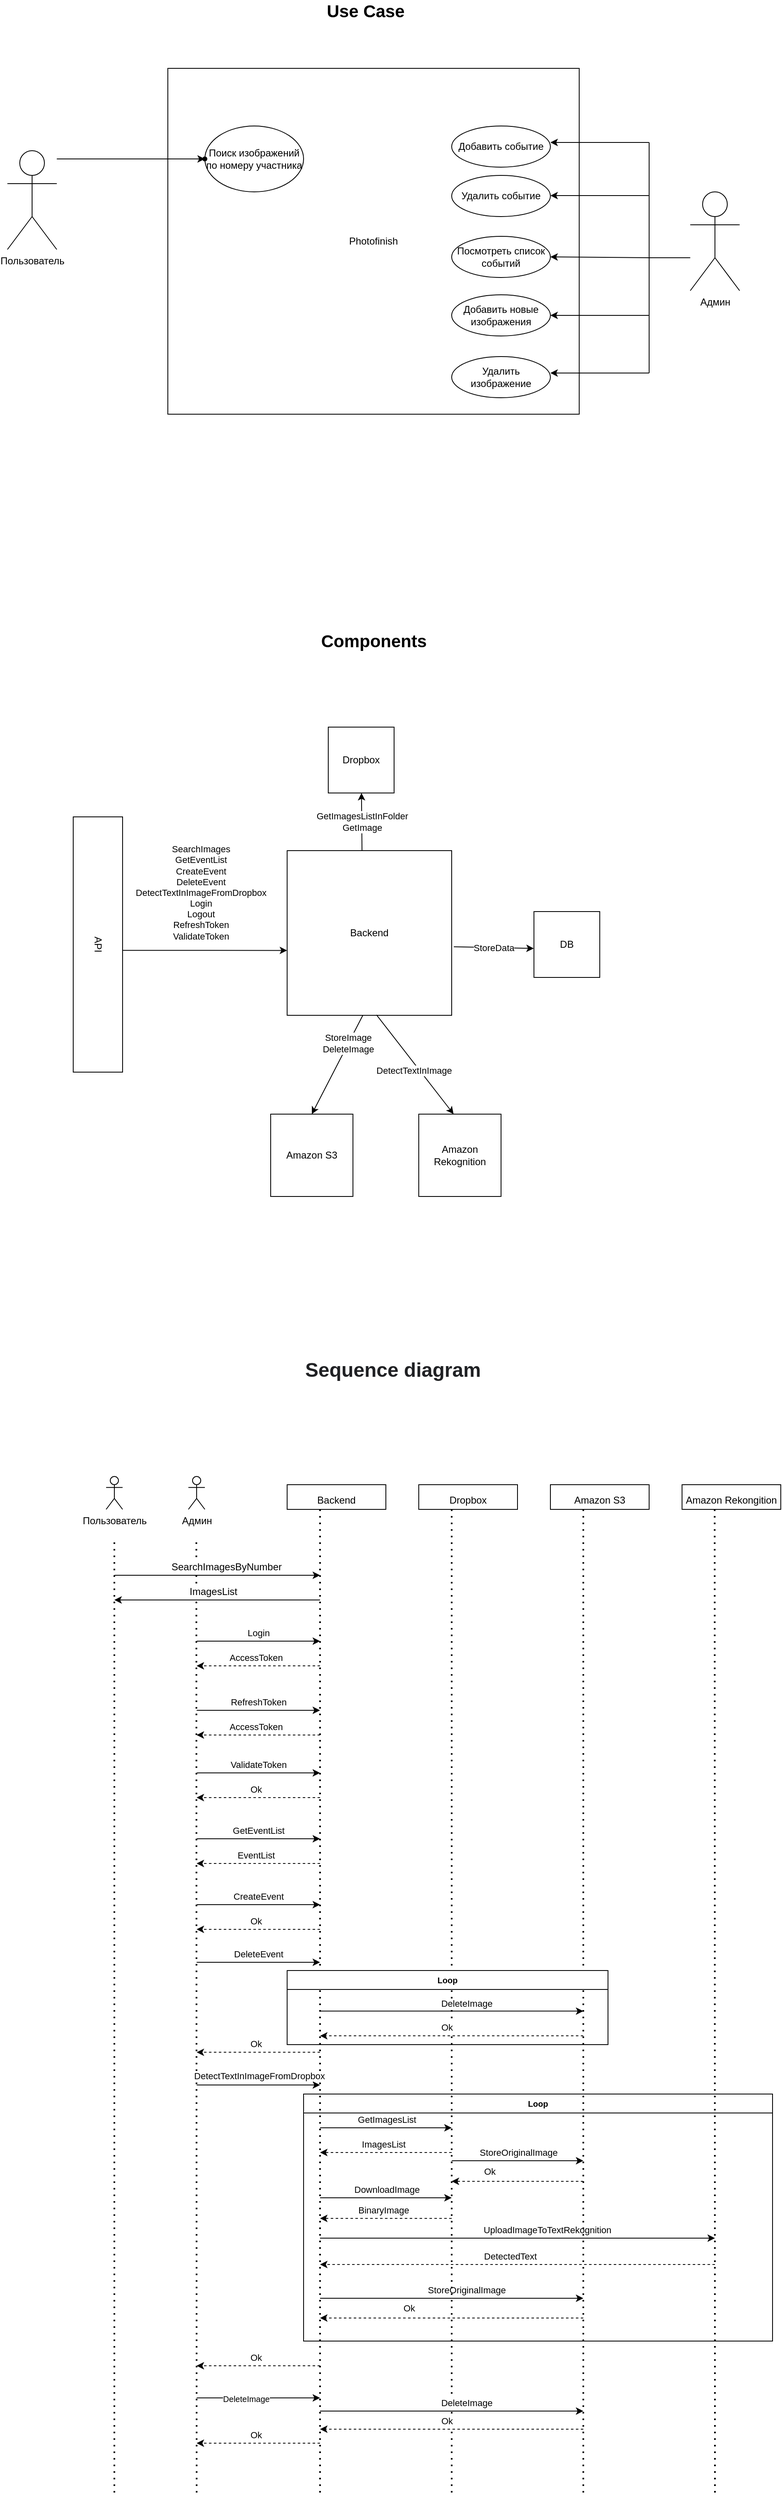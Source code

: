 <mxfile version="16.1.2" type="device"><diagram name="Page-1" id="5f0bae14-7c28-e335-631c-24af17079c00"><mxGraphModel dx="1034" dy="2589" grid="1" gridSize="10" guides="1" tooltips="1" connect="1" arrows="1" fold="1" page="1" pageScale="1" pageWidth="1100" pageHeight="850" background="none" math="0" shadow="0"><root><mxCell id="0"/><mxCell id="1" parent="0"/><mxCell id="KHSBh1Rl4J1Bx3F54_zk-121" value="Loop" style="swimlane;fontSize=10;fontStyle=1" vertex="1" parent="1"><mxGeometry x="500" y="1710" width="570" height="300" as="geometry"/></mxCell><mxCell id="KHSBh1Rl4J1Bx3F54_zk-123" value="" style="endArrow=classic;html=1;rounded=0;fontSize=11;startArrow=none;" edge="1" parent="KHSBh1Rl4J1Bx3F54_zk-121"><mxGeometry width="50" height="50" relative="1" as="geometry"><mxPoint x="20" y="248" as="sourcePoint"/><mxPoint x="340" y="248" as="targetPoint"/></mxGeometry></mxCell><mxCell id="KHSBh1Rl4J1Bx3F54_zk-124" value="StoreOriginalImage" style="edgeLabel;html=1;align=center;verticalAlign=middle;resizable=0;points=[];fontSize=11;" vertex="1" connectable="0" parent="KHSBh1Rl4J1Bx3F54_zk-123"><mxGeometry x="0.22" y="-1" relative="1" as="geometry"><mxPoint x="-17" y="-11" as="offset"/></mxGeometry></mxCell><mxCell id="KHSBh1Rl4J1Bx3F54_zk-133" value="" style="endArrow=classic;html=1;rounded=0;fontSize=11;startArrow=none;" edge="1" parent="KHSBh1Rl4J1Bx3F54_zk-121"><mxGeometry width="50" height="50" relative="1" as="geometry"><mxPoint x="180" y="81" as="sourcePoint"/><mxPoint x="340" y="81" as="targetPoint"/></mxGeometry></mxCell><mxCell id="KHSBh1Rl4J1Bx3F54_zk-134" value="StoreOriginalImage" style="edgeLabel;html=1;align=center;verticalAlign=middle;resizable=0;points=[];fontSize=11;" vertex="1" connectable="0" parent="KHSBh1Rl4J1Bx3F54_zk-133"><mxGeometry x="0.22" y="-1" relative="1" as="geometry"><mxPoint x="-17" y="-11" as="offset"/></mxGeometry></mxCell><mxCell id="KHSBh1Rl4J1Bx3F54_zk-135" value="" style="endArrow=classic;html=1;rounded=0;fontSize=11;startArrow=none;dashed=1;" edge="1" parent="KHSBh1Rl4J1Bx3F54_zk-121"><mxGeometry width="50" height="50" relative="1" as="geometry"><mxPoint x="340" y="106" as="sourcePoint"/><mxPoint x="180" y="106" as="targetPoint"/></mxGeometry></mxCell><mxCell id="KHSBh1Rl4J1Bx3F54_zk-136" value="Ok" style="edgeLabel;html=1;align=center;verticalAlign=middle;resizable=0;points=[];fontSize=11;" vertex="1" connectable="0" parent="KHSBh1Rl4J1Bx3F54_zk-135"><mxGeometry x="0.22" y="-1" relative="1" as="geometry"><mxPoint x="-17" y="-11" as="offset"/></mxGeometry></mxCell><mxCell id="KHSBh1Rl4J1Bx3F54_zk-94" value="" style="endArrow=classic;html=1;rounded=0;fontSize=11;" edge="1" parent="KHSBh1Rl4J1Bx3F54_zk-121"><mxGeometry width="50" height="50" relative="1" as="geometry"><mxPoint x="20" y="126" as="sourcePoint"/><mxPoint x="180" y="126" as="targetPoint"/></mxGeometry></mxCell><mxCell id="KHSBh1Rl4J1Bx3F54_zk-95" value="DownloadImage" style="edgeLabel;html=1;align=center;verticalAlign=middle;resizable=0;points=[];fontSize=11;" vertex="1" connectable="0" parent="KHSBh1Rl4J1Bx3F54_zk-94"><mxGeometry x="0.22" y="-1" relative="1" as="geometry"><mxPoint x="-17" y="-11" as="offset"/></mxGeometry></mxCell><mxCell id="KHSBh1Rl4J1Bx3F54_zk-96" value="BinaryImage" style="endArrow=classic;html=1;rounded=0;fontSize=11;dashed=1;" edge="1" parent="KHSBh1Rl4J1Bx3F54_zk-121"><mxGeometry x="0.04" y="-10" width="50" height="50" relative="1" as="geometry"><mxPoint x="180" y="151" as="sourcePoint"/><mxPoint x="20" y="151" as="targetPoint"/><Array as="points"><mxPoint x="120" y="151"/><mxPoint x="60" y="151"/></Array><mxPoint as="offset"/></mxGeometry></mxCell><mxCell id="KHSBh1Rl4J1Bx3F54_zk-109" value="DetectedText" style="endArrow=classic;html=1;rounded=0;fontSize=11;dashed=1;" edge="1" parent="KHSBh1Rl4J1Bx3F54_zk-121"><mxGeometry x="0.04" y="-10" width="50" height="50" relative="1" as="geometry"><mxPoint x="500" y="207" as="sourcePoint"/><mxPoint x="20" y="207" as="targetPoint"/><Array as="points"><mxPoint x="120" y="207"/><mxPoint x="60" y="207"/></Array><mxPoint as="offset"/></mxGeometry></mxCell><mxCell id="KHSBh1Rl4J1Bx3F54_zk-107" value="" style="endArrow=classic;html=1;rounded=0;fontSize=11;startArrow=none;" edge="1" parent="KHSBh1Rl4J1Bx3F54_zk-121"><mxGeometry width="50" height="50" relative="1" as="geometry"><mxPoint x="20" y="175" as="sourcePoint"/><mxPoint x="500" y="175" as="targetPoint"/></mxGeometry></mxCell><mxCell id="KHSBh1Rl4J1Bx3F54_zk-108" value="UploadImageToTextRekognition" style="edgeLabel;html=1;align=center;verticalAlign=middle;resizable=0;points=[];fontSize=11;" vertex="1" connectable="0" parent="KHSBh1Rl4J1Bx3F54_zk-107"><mxGeometry x="0.22" y="-1" relative="1" as="geometry"><mxPoint x="-17" y="-11" as="offset"/></mxGeometry></mxCell><mxCell id="KHSBh1Rl4J1Bx3F54_zk-1" value="Backend" style="whiteSpace=wrap;html=1;aspect=fixed;" vertex="1" parent="1"><mxGeometry x="480" y="200" width="200" height="200" as="geometry"/></mxCell><mxCell id="KHSBh1Rl4J1Bx3F54_zk-2" value="API" style="rounded=0;whiteSpace=wrap;html=1;rotation=90;" vertex="1" parent="1"><mxGeometry x="95" y="284" width="310" height="60" as="geometry"/></mxCell><mxCell id="KHSBh1Rl4J1Bx3F54_zk-3" value="DB" style="whiteSpace=wrap;html=1;aspect=fixed;" vertex="1" parent="1"><mxGeometry x="780" y="274" width="80" height="80" as="geometry"/></mxCell><mxCell id="KHSBh1Rl4J1Bx3F54_zk-4" value="Dropbox" style="whiteSpace=wrap;html=1;aspect=fixed;" vertex="1" parent="1"><mxGeometry x="530" y="50" width="80" height="80" as="geometry"/></mxCell><mxCell id="KHSBh1Rl4J1Bx3F54_zk-6" value="Amazon S3" style="whiteSpace=wrap;html=1;aspect=fixed;" vertex="1" parent="1"><mxGeometry x="460" y="520" width="100" height="100" as="geometry"/></mxCell><mxCell id="KHSBh1Rl4J1Bx3F54_zk-7" value="Photofinish&lt;br&gt;" style="rounded=0;whiteSpace=wrap;html=1;" vertex="1" parent="1"><mxGeometry x="335" y="-750" width="500" height="420" as="geometry"/></mxCell><mxCell id="KHSBh1Rl4J1Bx3F54_zk-8" value="Админ" style="shape=umlActor;verticalLabelPosition=bottom;verticalAlign=top;html=1;outlineConnect=0;" vertex="1" parent="1"><mxGeometry x="970" y="-600" width="60" height="120" as="geometry"/></mxCell><mxCell id="KHSBh1Rl4J1Bx3F54_zk-17" value="" style="edgeStyle=orthogonalEdgeStyle;rounded=0;orthogonalLoop=1;jettySize=auto;html=1;" edge="1" parent="1" source="KHSBh1Rl4J1Bx3F54_zk-12" target="KHSBh1Rl4J1Bx3F54_zk-16"><mxGeometry relative="1" as="geometry"><Array as="points"><mxPoint x="240" y="-640"/><mxPoint x="240" y="-640"/></Array></mxGeometry></mxCell><mxCell id="KHSBh1Rl4J1Bx3F54_zk-12" value="Пользователь" style="shape=umlActor;verticalLabelPosition=bottom;verticalAlign=top;html=1;outlineConnect=0;" vertex="1" parent="1"><mxGeometry x="140" y="-650" width="60" height="120" as="geometry"/></mxCell><mxCell id="KHSBh1Rl4J1Bx3F54_zk-13" value="Поиск изображений по номеру участника" style="ellipse;whiteSpace=wrap;html=1;" vertex="1" parent="1"><mxGeometry x="380" y="-680" width="120" height="80" as="geometry"/></mxCell><mxCell id="KHSBh1Rl4J1Bx3F54_zk-16" value="" style="shape=waypoint;sketch=0;size=6;pointerEvents=1;points=[];fillColor=default;resizable=0;rotatable=0;perimeter=centerPerimeter;snapToPoint=1;verticalAlign=top;" vertex="1" parent="1"><mxGeometry x="360" y="-660" width="40" height="40" as="geometry"/></mxCell><mxCell id="KHSBh1Rl4J1Bx3F54_zk-19" value="Добавить событие" style="ellipse;whiteSpace=wrap;html=1;" vertex="1" parent="1"><mxGeometry x="680" y="-680" width="120" height="50" as="geometry"/></mxCell><mxCell id="KHSBh1Rl4J1Bx3F54_zk-20" value="Удалить событие" style="ellipse;whiteSpace=wrap;html=1;" vertex="1" parent="1"><mxGeometry x="680" y="-620" width="120" height="50" as="geometry"/></mxCell><mxCell id="KHSBh1Rl4J1Bx3F54_zk-21" value="Посмотреть список событий" style="ellipse;whiteSpace=wrap;html=1;" vertex="1" parent="1"><mxGeometry x="680" y="-546" width="120" height="50" as="geometry"/></mxCell><mxCell id="KHSBh1Rl4J1Bx3F54_zk-22" value="Добавить новые изображения" style="ellipse;whiteSpace=wrap;html=1;" vertex="1" parent="1"><mxGeometry x="680" y="-475" width="120" height="50" as="geometry"/></mxCell><mxCell id="KHSBh1Rl4J1Bx3F54_zk-23" value="Удалить изображение" style="ellipse;whiteSpace=wrap;html=1;" vertex="1" parent="1"><mxGeometry x="680" y="-400" width="120" height="50" as="geometry"/></mxCell><mxCell id="KHSBh1Rl4J1Bx3F54_zk-25" value="" style="endArrow=classic;html=1;rounded=0;entryX=1;entryY=0.5;entryDx=0;entryDy=0;" edge="1" parent="1" target="KHSBh1Rl4J1Bx3F54_zk-22"><mxGeometry width="50" height="50" relative="1" as="geometry"><mxPoint x="920" y="-450" as="sourcePoint"/><mxPoint x="810" y="-440" as="targetPoint"/></mxGeometry></mxCell><mxCell id="KHSBh1Rl4J1Bx3F54_zk-26" value="" style="endArrow=classic;html=1;rounded=0;entryX=1;entryY=0.5;entryDx=0;entryDy=0;" edge="1" parent="1"><mxGeometry width="50" height="50" relative="1" as="geometry"><mxPoint x="920" y="-380" as="sourcePoint"/><mxPoint x="800" y="-380" as="targetPoint"/></mxGeometry></mxCell><mxCell id="KHSBh1Rl4J1Bx3F54_zk-27" value="" style="endArrow=classic;html=1;rounded=0;entryX=1;entryY=0.5;entryDx=0;entryDy=0;" edge="1" parent="1" target="KHSBh1Rl4J1Bx3F54_zk-21"><mxGeometry width="50" height="50" relative="1" as="geometry"><mxPoint x="920" y="-520" as="sourcePoint"/><mxPoint x="800" y="-525.48" as="targetPoint"/></mxGeometry></mxCell><mxCell id="KHSBh1Rl4J1Bx3F54_zk-28" value="" style="endArrow=classic;html=1;rounded=0;entryX=1;entryY=0.5;entryDx=0;entryDy=0;" edge="1" parent="1"><mxGeometry width="50" height="50" relative="1" as="geometry"><mxPoint x="920" y="-595.48" as="sourcePoint"/><mxPoint x="800" y="-595.48" as="targetPoint"/></mxGeometry></mxCell><mxCell id="KHSBh1Rl4J1Bx3F54_zk-29" value="" style="endArrow=classic;html=1;rounded=0;entryX=1;entryY=0.5;entryDx=0;entryDy=0;" edge="1" parent="1"><mxGeometry width="50" height="50" relative="1" as="geometry"><mxPoint x="920" y="-660" as="sourcePoint"/><mxPoint x="800" y="-660" as="targetPoint"/></mxGeometry></mxCell><mxCell id="KHSBh1Rl4J1Bx3F54_zk-30" value="" style="endArrow=none;html=1;rounded=0;" edge="1" parent="1"><mxGeometry width="50" height="50" relative="1" as="geometry"><mxPoint x="920" y="-380" as="sourcePoint"/><mxPoint x="920" y="-660" as="targetPoint"/></mxGeometry></mxCell><mxCell id="KHSBh1Rl4J1Bx3F54_zk-31" value="" style="endArrow=none;html=1;rounded=0;" edge="1" parent="1"><mxGeometry width="50" height="50" relative="1" as="geometry"><mxPoint x="970" y="-520" as="sourcePoint"/><mxPoint x="920" y="-520" as="targetPoint"/><Array as="points"><mxPoint x="950" y="-520"/></Array></mxGeometry></mxCell><mxCell id="KHSBh1Rl4J1Bx3F54_zk-33" value="SearchImages&lt;br&gt;GetEventList&lt;br&gt;CreateEvent&lt;br&gt;DeleteEvent&lt;br&gt;DetectTextInImageFromDropbox&lt;br&gt;Login&lt;br&gt;Logout&lt;br&gt;RefreshToken&lt;br&gt;ValidateToken" style="endArrow=classic;html=1;rounded=0;entryX=0;entryY=0.606;entryDx=0;entryDy=0;entryPerimeter=0;exitX=0.523;exitY=-0.004;exitDx=0;exitDy=0;exitPerimeter=0;" edge="1" parent="1" source="KHSBh1Rl4J1Bx3F54_zk-2" target="KHSBh1Rl4J1Bx3F54_zk-1"><mxGeometry x="-0.056" y="70" width="50" height="50" relative="1" as="geometry"><mxPoint x="310" y="320" as="sourcePoint"/><mxPoint x="650" y="420" as="targetPoint"/><mxPoint as="offset"/></mxGeometry></mxCell><mxCell id="KHSBh1Rl4J1Bx3F54_zk-34" value="GetImagesListInFolder&lt;br&gt;GetImage" style="endArrow=classic;html=1;rounded=0;exitX=0.455;exitY=0.001;exitDx=0;exitDy=0;exitPerimeter=0;" edge="1" parent="1" source="KHSBh1Rl4J1Bx3F54_zk-1" target="KHSBh1Rl4J1Bx3F54_zk-4"><mxGeometry width="50" height="50" relative="1" as="geometry"><mxPoint x="600" y="110" as="sourcePoint"/><mxPoint x="650" y="60" as="targetPoint"/></mxGeometry></mxCell><mxCell id="KHSBh1Rl4J1Bx3F54_zk-35" value="" style="endArrow=classic;html=1;rounded=0;exitX=0.46;exitY=1;exitDx=0;exitDy=0;exitPerimeter=0;entryX=0.5;entryY=0;entryDx=0;entryDy=0;" edge="1" parent="1" source="KHSBh1Rl4J1Bx3F54_zk-1" target="KHSBh1Rl4J1Bx3F54_zk-6"><mxGeometry width="50" height="50" relative="1" as="geometry"><mxPoint x="600" y="570" as="sourcePoint"/><mxPoint x="650" y="520" as="targetPoint"/></mxGeometry></mxCell><mxCell id="KHSBh1Rl4J1Bx3F54_zk-36" value="StoreImage&lt;br&gt;DeleteImage" style="edgeLabel;html=1;align=center;verticalAlign=middle;resizable=0;points=[];" vertex="1" connectable="0" parent="KHSBh1Rl4J1Bx3F54_zk-35"><mxGeometry x="-0.43" y="-2" relative="1" as="geometry"><mxPoint x="1" as="offset"/></mxGeometry></mxCell><mxCell id="KHSBh1Rl4J1Bx3F54_zk-37" value="StoreData" style="endArrow=classic;html=1;rounded=0;entryX=-0.003;entryY=0.56;entryDx=0;entryDy=0;entryPerimeter=0;exitX=1.013;exitY=0.584;exitDx=0;exitDy=0;exitPerimeter=0;" edge="1" parent="1" source="KHSBh1Rl4J1Bx3F54_zk-1" target="KHSBh1Rl4J1Bx3F54_zk-3"><mxGeometry width="50" height="50" relative="1" as="geometry"><mxPoint x="740" y="320" as="sourcePoint"/><mxPoint x="880" y="314" as="targetPoint"/></mxGeometry></mxCell><mxCell id="KHSBh1Rl4J1Bx3F54_zk-38" value="&lt;font size=&quot;1&quot;&gt;&lt;b style=&quot;font-size: 21px&quot;&gt;Use Case&lt;/b&gt;&lt;/font&gt;" style="text;html=1;align=center;verticalAlign=middle;resizable=0;points=[];autosize=1;strokeColor=none;fillColor=none;" vertex="1" parent="1"><mxGeometry x="520" y="-830" width="110" height="20" as="geometry"/></mxCell><mxCell id="KHSBh1Rl4J1Bx3F54_zk-39" value="&lt;b&gt;Components&lt;/b&gt;" style="text;html=1;align=center;verticalAlign=middle;resizable=0;points=[];autosize=1;strokeColor=none;fillColor=none;fontSize=21;" vertex="1" parent="1"><mxGeometry x="515" y="-70" width="140" height="30" as="geometry"/></mxCell><mxCell id="KHSBh1Rl4J1Bx3F54_zk-40" value="&lt;span style=&quot;color: rgb(32, 33, 36); font-size: 24px; font-style: normal; letter-spacing: normal; text-align: left; text-indent: 0px; text-transform: none; word-spacing: 0px; background-color: rgb(255, 255, 255); display: inline; float: none;&quot;&gt;Sequence diagram&lt;/span&gt;" style="text;whiteSpace=wrap;html=1;fontSize=21;fontStyle=1" vertex="1" parent="1"><mxGeometry x="500" y="810" width="230" height="40" as="geometry"/></mxCell><mxCell id="KHSBh1Rl4J1Bx3F54_zk-41" value="Админ" style="shape=umlActor;verticalLabelPosition=bottom;verticalAlign=top;html=1;outlineConnect=0;" vertex="1" parent="1"><mxGeometry x="360" y="960" width="20" height="40" as="geometry"/></mxCell><mxCell id="KHSBh1Rl4J1Bx3F54_zk-45" value="Пользователь" style="shape=umlActor;verticalLabelPosition=bottom;verticalAlign=top;html=1;outlineConnect=0;" vertex="1" parent="1"><mxGeometry x="260" y="960" width="20" height="40" as="geometry"/></mxCell><mxCell id="KHSBh1Rl4J1Bx3F54_zk-48" value="" style="endArrow=none;dashed=1;html=1;dashPattern=1 3;strokeWidth=2;rounded=0;fontSize=21;" edge="1" parent="1"><mxGeometry width="50" height="50" relative="1" as="geometry"><mxPoint x="270" y="1040" as="sourcePoint"/><mxPoint x="270" y="2200" as="targetPoint"/></mxGeometry></mxCell><mxCell id="KHSBh1Rl4J1Bx3F54_zk-49" value="" style="endArrow=none;dashed=1;html=1;dashPattern=1 3;strokeWidth=2;rounded=0;fontSize=21;" edge="1" parent="1"><mxGeometry width="50" height="50" relative="1" as="geometry"><mxPoint x="369.66" y="1040" as="sourcePoint"/><mxPoint x="370" y="2200" as="targetPoint"/></mxGeometry></mxCell><mxCell id="KHSBh1Rl4J1Bx3F54_zk-51" value="&lt;font style=&quot;font-size: 12px ; line-height: 1&quot;&gt;Backend&lt;/font&gt;" style="rounded=0;whiteSpace=wrap;html=1;fontSize=21;verticalAlign=bottom;" vertex="1" parent="1"><mxGeometry x="480" y="970" width="120" height="30" as="geometry"/></mxCell><mxCell id="KHSBh1Rl4J1Bx3F54_zk-52" value="&lt;font style=&quot;font-size: 12px ; line-height: 1&quot;&gt;Dropbox&lt;/font&gt;" style="rounded=0;whiteSpace=wrap;html=1;fontSize=21;verticalAlign=bottom;" vertex="1" parent="1"><mxGeometry x="640" y="970" width="120" height="30" as="geometry"/></mxCell><mxCell id="KHSBh1Rl4J1Bx3F54_zk-53" value="&lt;font style=&quot;font-size: 12px ; line-height: 1&quot;&gt;Amazon S3&lt;/font&gt;" style="rounded=0;whiteSpace=wrap;html=1;fontSize=21;verticalAlign=bottom;" vertex="1" parent="1"><mxGeometry x="800" y="970" width="120" height="30" as="geometry"/></mxCell><mxCell id="KHSBh1Rl4J1Bx3F54_zk-54" value="" style="endArrow=none;dashed=1;html=1;dashPattern=1 3;strokeWidth=2;rounded=0;fontSize=21;" edge="1" parent="1"><mxGeometry width="50" height="50" relative="1" as="geometry"><mxPoint x="520.0" y="1000" as="sourcePoint"/><mxPoint x="520" y="2200" as="targetPoint"/></mxGeometry></mxCell><mxCell id="KHSBh1Rl4J1Bx3F54_zk-55" value="" style="endArrow=none;dashed=1;html=1;dashPattern=1 3;strokeWidth=2;rounded=0;fontSize=21;" edge="1" parent="1"><mxGeometry width="50" height="50" relative="1" as="geometry"><mxPoint x="680" y="1000" as="sourcePoint"/><mxPoint x="680" y="2200" as="targetPoint"/></mxGeometry></mxCell><mxCell id="KHSBh1Rl4J1Bx3F54_zk-56" value="" style="endArrow=none;dashed=1;html=1;dashPattern=1 3;strokeWidth=2;rounded=0;fontSize=21;" edge="1" parent="1"><mxGeometry width="50" height="50" relative="1" as="geometry"><mxPoint x="840" y="1000" as="sourcePoint"/><mxPoint x="840" y="2200" as="targetPoint"/></mxGeometry></mxCell><mxCell id="KHSBh1Rl4J1Bx3F54_zk-57" value="" style="endArrow=classic;html=1;rounded=0;fontSize=12;" edge="1" parent="1"><mxGeometry width="50" height="50" relative="1" as="geometry"><mxPoint x="270" y="1080" as="sourcePoint"/><mxPoint x="520" y="1080" as="targetPoint"/></mxGeometry></mxCell><mxCell id="KHSBh1Rl4J1Bx3F54_zk-58" value="SearchImagesByNumber" style="edgeLabel;html=1;align=center;verticalAlign=middle;resizable=0;points=[];fontSize=12;" vertex="1" connectable="0" parent="KHSBh1Rl4J1Bx3F54_zk-57"><mxGeometry x="0.22" y="-1" relative="1" as="geometry"><mxPoint x="-17" y="-11" as="offset"/></mxGeometry></mxCell><mxCell id="KHSBh1Rl4J1Bx3F54_zk-59" value="ImagesList" style="endArrow=classic;html=1;rounded=0;fontSize=12;" edge="1" parent="1"><mxGeometry x="0.04" y="-10" width="50" height="50" relative="1" as="geometry"><mxPoint x="520" y="1110" as="sourcePoint"/><mxPoint x="270" y="1110" as="targetPoint"/><Array as="points"><mxPoint x="400" y="1110"/></Array><mxPoint as="offset"/></mxGeometry></mxCell><mxCell id="KHSBh1Rl4J1Bx3F54_zk-63" value="" style="endArrow=classic;html=1;rounded=0;fontSize=11;" edge="1" parent="1"><mxGeometry width="50" height="50" relative="1" as="geometry"><mxPoint x="370" y="1160" as="sourcePoint"/><mxPoint x="520" y="1160" as="targetPoint"/></mxGeometry></mxCell><mxCell id="KHSBh1Rl4J1Bx3F54_zk-64" value="Login" style="edgeLabel;html=1;align=center;verticalAlign=middle;resizable=0;points=[];fontSize=11;" vertex="1" connectable="0" parent="KHSBh1Rl4J1Bx3F54_zk-63"><mxGeometry x="0.22" y="-1" relative="1" as="geometry"><mxPoint x="-17" y="-11" as="offset"/></mxGeometry></mxCell><mxCell id="KHSBh1Rl4J1Bx3F54_zk-65" value="AccessToken" style="endArrow=classic;html=1;rounded=0;fontSize=11;dashed=1;" edge="1" parent="1"><mxGeometry x="0.04" y="-10" width="50" height="50" relative="1" as="geometry"><mxPoint x="520" y="1190" as="sourcePoint"/><mxPoint x="370" y="1190" as="targetPoint"/><Array as="points"><mxPoint x="400" y="1190"/></Array><mxPoint as="offset"/></mxGeometry></mxCell><mxCell id="KHSBh1Rl4J1Bx3F54_zk-66" value="" style="endArrow=classic;html=1;rounded=0;fontSize=11;" edge="1" parent="1"><mxGeometry width="50" height="50" relative="1" as="geometry"><mxPoint x="370" y="1244" as="sourcePoint"/><mxPoint x="520" y="1244" as="targetPoint"/></mxGeometry></mxCell><mxCell id="KHSBh1Rl4J1Bx3F54_zk-67" value="RefreshToken" style="edgeLabel;html=1;align=center;verticalAlign=middle;resizable=0;points=[];fontSize=11;" vertex="1" connectable="0" parent="KHSBh1Rl4J1Bx3F54_zk-66"><mxGeometry x="0.22" y="-1" relative="1" as="geometry"><mxPoint x="-17" y="-11" as="offset"/></mxGeometry></mxCell><mxCell id="KHSBh1Rl4J1Bx3F54_zk-68" value="AccessToken" style="endArrow=classic;html=1;rounded=0;fontSize=11;dashed=1;" edge="1" parent="1"><mxGeometry x="0.04" y="-10" width="50" height="50" relative="1" as="geometry"><mxPoint x="520" y="1274" as="sourcePoint"/><mxPoint x="370" y="1274" as="targetPoint"/><Array as="points"><mxPoint x="400" y="1274"/></Array><mxPoint as="offset"/></mxGeometry></mxCell><mxCell id="KHSBh1Rl4J1Bx3F54_zk-69" value="" style="endArrow=classic;html=1;rounded=0;fontSize=11;" edge="1" parent="1"><mxGeometry width="50" height="50" relative="1" as="geometry"><mxPoint x="370" y="1320" as="sourcePoint"/><mxPoint x="520" y="1320" as="targetPoint"/></mxGeometry></mxCell><mxCell id="KHSBh1Rl4J1Bx3F54_zk-70" value="ValidateToken" style="edgeLabel;html=1;align=center;verticalAlign=middle;resizable=0;points=[];fontSize=11;" vertex="1" connectable="0" parent="KHSBh1Rl4J1Bx3F54_zk-69"><mxGeometry x="0.22" y="-1" relative="1" as="geometry"><mxPoint x="-17" y="-11" as="offset"/></mxGeometry></mxCell><mxCell id="KHSBh1Rl4J1Bx3F54_zk-71" value="Ok" style="endArrow=classic;html=1;rounded=0;fontSize=11;dashed=1;" edge="1" parent="1"><mxGeometry x="0.04" y="-10" width="50" height="50" relative="1" as="geometry"><mxPoint x="520" y="1350" as="sourcePoint"/><mxPoint x="370" y="1350" as="targetPoint"/><Array as="points"><mxPoint x="400" y="1350"/></Array><mxPoint as="offset"/></mxGeometry></mxCell><mxCell id="KHSBh1Rl4J1Bx3F54_zk-72" value="" style="endArrow=classic;html=1;rounded=0;fontSize=11;" edge="1" parent="1"><mxGeometry width="50" height="50" relative="1" as="geometry"><mxPoint x="370" y="1400" as="sourcePoint"/><mxPoint x="520" y="1400" as="targetPoint"/></mxGeometry></mxCell><mxCell id="KHSBh1Rl4J1Bx3F54_zk-73" value="GetEventList" style="edgeLabel;html=1;align=center;verticalAlign=middle;resizable=0;points=[];fontSize=11;" vertex="1" connectable="0" parent="KHSBh1Rl4J1Bx3F54_zk-72"><mxGeometry x="0.22" y="-1" relative="1" as="geometry"><mxPoint x="-17" y="-11" as="offset"/></mxGeometry></mxCell><mxCell id="KHSBh1Rl4J1Bx3F54_zk-74" value="EventList" style="endArrow=classic;html=1;rounded=0;fontSize=11;dashed=1;" edge="1" parent="1"><mxGeometry x="0.04" y="-10" width="50" height="50" relative="1" as="geometry"><mxPoint x="520" y="1430" as="sourcePoint"/><mxPoint x="370" y="1430" as="targetPoint"/><Array as="points"><mxPoint x="460" y="1430"/><mxPoint x="400" y="1430"/></Array><mxPoint as="offset"/></mxGeometry></mxCell><mxCell id="KHSBh1Rl4J1Bx3F54_zk-75" value="" style="endArrow=classic;html=1;rounded=0;fontSize=11;" edge="1" parent="1"><mxGeometry width="50" height="50" relative="1" as="geometry"><mxPoint x="370" y="1480" as="sourcePoint"/><mxPoint x="520" y="1480" as="targetPoint"/></mxGeometry></mxCell><mxCell id="KHSBh1Rl4J1Bx3F54_zk-76" value="CreateEvent" style="edgeLabel;html=1;align=center;verticalAlign=middle;resizable=0;points=[];fontSize=11;" vertex="1" connectable="0" parent="KHSBh1Rl4J1Bx3F54_zk-75"><mxGeometry x="0.22" y="-1" relative="1" as="geometry"><mxPoint x="-17" y="-11" as="offset"/></mxGeometry></mxCell><mxCell id="KHSBh1Rl4J1Bx3F54_zk-77" value="Ok" style="endArrow=classic;html=1;rounded=0;fontSize=11;shadow=0;sketch=0;jumpStyle=none;dashed=1;" edge="1" parent="1"><mxGeometry x="0.04" y="-10" width="50" height="50" relative="1" as="geometry"><mxPoint x="520" y="1510" as="sourcePoint"/><mxPoint x="370" y="1510" as="targetPoint"/><Array as="points"><mxPoint x="460" y="1510"/><mxPoint x="400" y="1510"/></Array><mxPoint as="offset"/></mxGeometry></mxCell><mxCell id="KHSBh1Rl4J1Bx3F54_zk-85" value="" style="endArrow=classic;html=1;rounded=0;fontSize=11;" edge="1" parent="1"><mxGeometry width="50" height="50" relative="1" as="geometry"><mxPoint x="370" y="1699" as="sourcePoint"/><mxPoint x="520" y="1699" as="targetPoint"/></mxGeometry></mxCell><mxCell id="KHSBh1Rl4J1Bx3F54_zk-87" value="Ok" style="endArrow=classic;html=1;rounded=0;fontSize=11;dashed=1;" edge="1" parent="1"><mxGeometry x="0.04" y="-10" width="50" height="50" relative="1" as="geometry"><mxPoint x="520" y="2134" as="sourcePoint"/><mxPoint x="370" y="2134" as="targetPoint"/><Array as="points"><mxPoint x="460" y="2134"/><mxPoint x="400" y="2134"/></Array><mxPoint as="offset"/></mxGeometry></mxCell><mxCell id="KHSBh1Rl4J1Bx3F54_zk-88" value="" style="endArrow=classic;html=1;rounded=0;fontSize=11;" edge="1" parent="1"><mxGeometry width="50" height="50" relative="1" as="geometry"><mxPoint x="520" y="2095" as="sourcePoint"/><mxPoint x="840" y="2095" as="targetPoint"/></mxGeometry></mxCell><mxCell id="KHSBh1Rl4J1Bx3F54_zk-89" value="DeleteImage" style="edgeLabel;html=1;align=center;verticalAlign=middle;resizable=0;points=[];fontSize=11;" vertex="1" connectable="0" parent="KHSBh1Rl4J1Bx3F54_zk-88"><mxGeometry x="0.22" y="-1" relative="1" as="geometry"><mxPoint x="-17" y="-11" as="offset"/></mxGeometry></mxCell><mxCell id="KHSBh1Rl4J1Bx3F54_zk-90" value="Ok" style="endArrow=classic;html=1;rounded=0;fontSize=11;dashed=1;" edge="1" parent="1"><mxGeometry x="0.04" y="-10" width="50" height="50" relative="1" as="geometry"><mxPoint x="840" y="2117" as="sourcePoint"/><mxPoint x="520" y="2117" as="targetPoint"/><Array as="points"><mxPoint x="610" y="2117"/><mxPoint x="550" y="2117"/></Array><mxPoint as="offset"/></mxGeometry></mxCell><mxCell id="KHSBh1Rl4J1Bx3F54_zk-91" value="" style="endArrow=classic;html=1;rounded=0;fontSize=11;" edge="1" parent="1"><mxGeometry width="50" height="50" relative="1" as="geometry"><mxPoint x="520" y="1751" as="sourcePoint"/><mxPoint x="680" y="1751" as="targetPoint"/></mxGeometry></mxCell><mxCell id="KHSBh1Rl4J1Bx3F54_zk-92" value="GetImagesList" style="edgeLabel;html=1;align=center;verticalAlign=middle;resizable=0;points=[];fontSize=11;" vertex="1" connectable="0" parent="KHSBh1Rl4J1Bx3F54_zk-91"><mxGeometry x="0.22" y="-1" relative="1" as="geometry"><mxPoint x="-17" y="-11" as="offset"/></mxGeometry></mxCell><mxCell id="KHSBh1Rl4J1Bx3F54_zk-93" value="ImagesList" style="endArrow=classic;html=1;rounded=0;fontSize=11;dashed=1;" edge="1" parent="1"><mxGeometry x="0.04" y="-10" width="50" height="50" relative="1" as="geometry"><mxPoint x="680" y="1781" as="sourcePoint"/><mxPoint x="520" y="1781" as="targetPoint"/><Array as="points"><mxPoint x="620" y="1781"/><mxPoint x="560" y="1781"/></Array><mxPoint as="offset"/></mxGeometry></mxCell><mxCell id="KHSBh1Rl4J1Bx3F54_zk-97" value="Amazon Rekognition" style="whiteSpace=wrap;html=1;aspect=fixed;" vertex="1" parent="1"><mxGeometry x="640" y="520" width="100" height="100" as="geometry"/></mxCell><mxCell id="KHSBh1Rl4J1Bx3F54_zk-99" value="" style="endArrow=classic;html=1;rounded=0;exitX=0.543;exitY=0.997;exitDx=0;exitDy=0;exitPerimeter=0;entryX=0.423;entryY=-0.001;entryDx=0;entryDy=0;entryPerimeter=0;" edge="1" parent="1" source="KHSBh1Rl4J1Bx3F54_zk-1" target="KHSBh1Rl4J1Bx3F54_zk-97"><mxGeometry width="50" height="50" relative="1" as="geometry"><mxPoint x="608.3" y="473.12" as="sourcePoint"/><mxPoint x="505" y="550.0" as="targetPoint"/></mxGeometry></mxCell><mxCell id="KHSBh1Rl4J1Bx3F54_zk-100" value="DetectTextInImage" style="edgeLabel;html=1;align=center;verticalAlign=middle;resizable=0;points=[];" vertex="1" connectable="0" parent="KHSBh1Rl4J1Bx3F54_zk-99"><mxGeometry x="-0.43" y="-2" relative="1" as="geometry"><mxPoint x="20" y="32" as="offset"/></mxGeometry></mxCell><mxCell id="KHSBh1Rl4J1Bx3F54_zk-105" value="&lt;font style=&quot;font-size: 12px ; line-height: 1&quot;&gt;Amazon Rekongition&lt;/font&gt;" style="rounded=0;whiteSpace=wrap;html=1;fontSize=21;verticalAlign=bottom;" vertex="1" parent="1"><mxGeometry x="960" y="970" width="120" height="30" as="geometry"/></mxCell><mxCell id="KHSBh1Rl4J1Bx3F54_zk-106" value="" style="endArrow=none;dashed=1;html=1;dashPattern=1 3;strokeWidth=2;rounded=0;fontSize=21;" edge="1" parent="1"><mxGeometry width="50" height="50" relative="1" as="geometry"><mxPoint x="999.66" y="1000" as="sourcePoint"/><mxPoint x="1000" y="2200" as="targetPoint"/></mxGeometry></mxCell><mxCell id="KHSBh1Rl4J1Bx3F54_zk-122" value="Ok" style="endArrow=classic;html=1;rounded=0;fontSize=11;dashed=1;" edge="1" parent="1"><mxGeometry x="0.04" y="-10" width="50" height="50" relative="1" as="geometry"><mxPoint x="520" y="2040" as="sourcePoint"/><mxPoint x="370" y="2040" as="targetPoint"/><Array as="points"><mxPoint x="460" y="2040"/><mxPoint x="400" y="2040"/></Array><mxPoint as="offset"/></mxGeometry></mxCell><mxCell id="KHSBh1Rl4J1Bx3F54_zk-125" value="" style="endArrow=classic;html=1;rounded=0;fontSize=11;startArrow=none;dashed=1;" edge="1" parent="1"><mxGeometry width="50" height="50" relative="1" as="geometry"><mxPoint x="840" y="1982" as="sourcePoint"/><mxPoint x="520" y="1982" as="targetPoint"/></mxGeometry></mxCell><mxCell id="KHSBh1Rl4J1Bx3F54_zk-126" value="Ok" style="edgeLabel;html=1;align=center;verticalAlign=middle;resizable=0;points=[];fontSize=11;" vertex="1" connectable="0" parent="KHSBh1Rl4J1Bx3F54_zk-125"><mxGeometry x="0.22" y="-1" relative="1" as="geometry"><mxPoint x="-17" y="-11" as="offset"/></mxGeometry></mxCell><mxCell id="KHSBh1Rl4J1Bx3F54_zk-132" value="Loop" style="swimlane;fontSize=10;fontStyle=1;rounded=0;shadow=0;sketch=0;glass=0;" vertex="1" parent="1"><mxGeometry x="480" y="1560" width="390" height="90" as="geometry"/></mxCell><mxCell id="KHSBh1Rl4J1Bx3F54_zk-80" value="Ok" style="endArrow=classic;html=1;rounded=0;fontSize=11;dashed=1;" edge="1" parent="KHSBh1Rl4J1Bx3F54_zk-132"><mxGeometry x="0.04" y="-10" width="50" height="50" relative="1" as="geometry"><mxPoint x="40" y="99.31" as="sourcePoint"/><mxPoint x="-110" y="99.31" as="targetPoint"/><Array as="points"><mxPoint x="-20" y="99.31"/><mxPoint x="-80" y="99.31"/></Array><mxPoint as="offset"/></mxGeometry></mxCell><mxCell id="KHSBh1Rl4J1Bx3F54_zk-81" value="" style="endArrow=classic;html=1;rounded=0;fontSize=11;" edge="1" parent="KHSBh1Rl4J1Bx3F54_zk-132"><mxGeometry width="50" height="50" relative="1" as="geometry"><mxPoint x="40" y="49.31" as="sourcePoint"/><mxPoint x="360" y="49.31" as="targetPoint"/></mxGeometry></mxCell><mxCell id="KHSBh1Rl4J1Bx3F54_zk-82" value="DeleteImage" style="edgeLabel;html=1;align=center;verticalAlign=middle;resizable=0;points=[];fontSize=11;" vertex="1" connectable="0" parent="KHSBh1Rl4J1Bx3F54_zk-81"><mxGeometry x="0.22" y="-1" relative="1" as="geometry"><mxPoint x="-17" y="-11" as="offset"/></mxGeometry></mxCell><mxCell id="KHSBh1Rl4J1Bx3F54_zk-84" value="Ok" style="endArrow=classic;html=1;rounded=0;fontSize=11;dashed=1;" edge="1" parent="KHSBh1Rl4J1Bx3F54_zk-132"><mxGeometry x="0.04" y="-10" width="50" height="50" relative="1" as="geometry"><mxPoint x="360" y="79.31" as="sourcePoint"/><mxPoint x="40" y="79.31" as="targetPoint"/><Array as="points"><mxPoint x="130" y="79.31"/><mxPoint x="70" y="79.31"/></Array><mxPoint as="offset"/></mxGeometry></mxCell><mxCell id="KHSBh1Rl4J1Bx3F54_zk-78" value="" style="endArrow=classic;html=1;rounded=0;fontSize=11;" edge="1" parent="1"><mxGeometry width="50" height="50" relative="1" as="geometry"><mxPoint x="370" y="1550" as="sourcePoint"/><mxPoint x="520" y="1550" as="targetPoint"/></mxGeometry></mxCell><mxCell id="KHSBh1Rl4J1Bx3F54_zk-79" value="DeleteEvent" style="edgeLabel;html=1;align=center;verticalAlign=middle;resizable=0;points=[];fontSize=11;" vertex="1" connectable="0" parent="KHSBh1Rl4J1Bx3F54_zk-78"><mxGeometry x="0.22" y="-1" relative="1" as="geometry"><mxPoint x="-17" y="-11" as="offset"/></mxGeometry></mxCell><mxCell id="KHSBh1Rl4J1Bx3F54_zk-137" value="DetectTextInImageFromDropbox" style="edgeLabel;html=1;align=center;verticalAlign=middle;resizable=0;points=[];fontSize=11;" vertex="1" connectable="0" parent="1"><mxGeometry x="442.724" y="1701" as="geometry"><mxPoint x="3" y="-13" as="offset"/></mxGeometry></mxCell><mxCell id="KHSBh1Rl4J1Bx3F54_zk-139" value="" style="endArrow=classic;html=1;rounded=0;shadow=0;sketch=0;fontSize=10;jumpStyle=none;" edge="1" parent="1"><mxGeometry width="50" height="50" relative="1" as="geometry"><mxPoint x="370" y="2079" as="sourcePoint"/><mxPoint x="520" y="2079" as="targetPoint"/></mxGeometry></mxCell><mxCell id="KHSBh1Rl4J1Bx3F54_zk-141" value="DeleteImage" style="edgeLabel;html=1;align=center;verticalAlign=middle;resizable=0;points=[];fontSize=10;" vertex="1" connectable="0" parent="KHSBh1Rl4J1Bx3F54_zk-139"><mxGeometry x="-0.209" y="-1" relative="1" as="geometry"><mxPoint as="offset"/></mxGeometry></mxCell></root></mxGraphModel></diagram></mxfile>